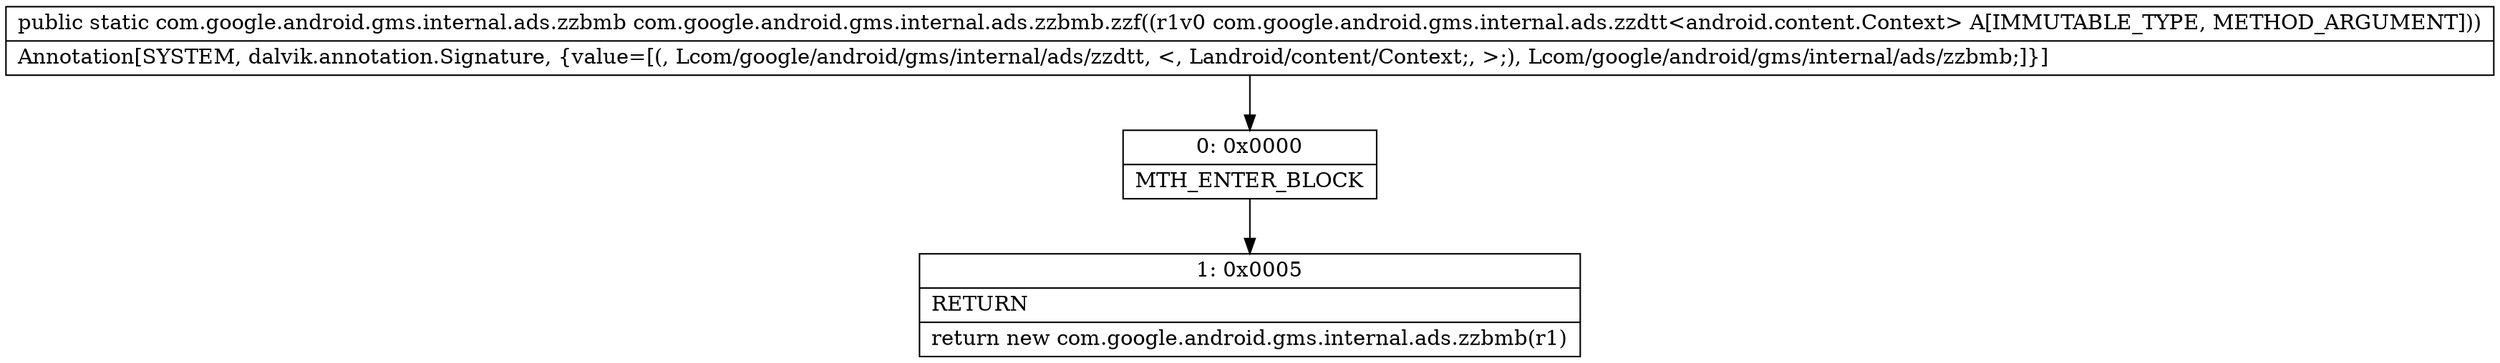 digraph "CFG forcom.google.android.gms.internal.ads.zzbmb.zzf(Lcom\/google\/android\/gms\/internal\/ads\/zzdtt;)Lcom\/google\/android\/gms\/internal\/ads\/zzbmb;" {
Node_0 [shape=record,label="{0\:\ 0x0000|MTH_ENTER_BLOCK\l}"];
Node_1 [shape=record,label="{1\:\ 0x0005|RETURN\l|return new com.google.android.gms.internal.ads.zzbmb(r1)\l}"];
MethodNode[shape=record,label="{public static com.google.android.gms.internal.ads.zzbmb com.google.android.gms.internal.ads.zzbmb.zzf((r1v0 com.google.android.gms.internal.ads.zzdtt\<android.content.Context\> A[IMMUTABLE_TYPE, METHOD_ARGUMENT]))  | Annotation[SYSTEM, dalvik.annotation.Signature, \{value=[(, Lcom\/google\/android\/gms\/internal\/ads\/zzdtt, \<, Landroid\/content\/Context;, \>;), Lcom\/google\/android\/gms\/internal\/ads\/zzbmb;]\}]\l}"];
MethodNode -> Node_0;
Node_0 -> Node_1;
}

